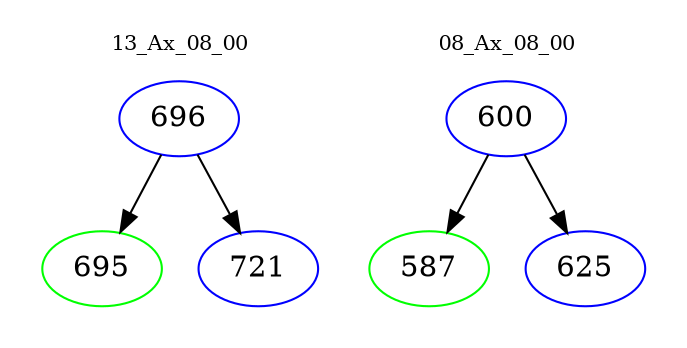 digraph{
subgraph cluster_0 {
color = white
label = "13_Ax_08_00";
fontsize=10;
T0_696 [label="696", color="blue"]
T0_696 -> T0_695 [color="black"]
T0_695 [label="695", color="green"]
T0_696 -> T0_721 [color="black"]
T0_721 [label="721", color="blue"]
}
subgraph cluster_1 {
color = white
label = "08_Ax_08_00";
fontsize=10;
T1_600 [label="600", color="blue"]
T1_600 -> T1_587 [color="black"]
T1_587 [label="587", color="green"]
T1_600 -> T1_625 [color="black"]
T1_625 [label="625", color="blue"]
}
}
